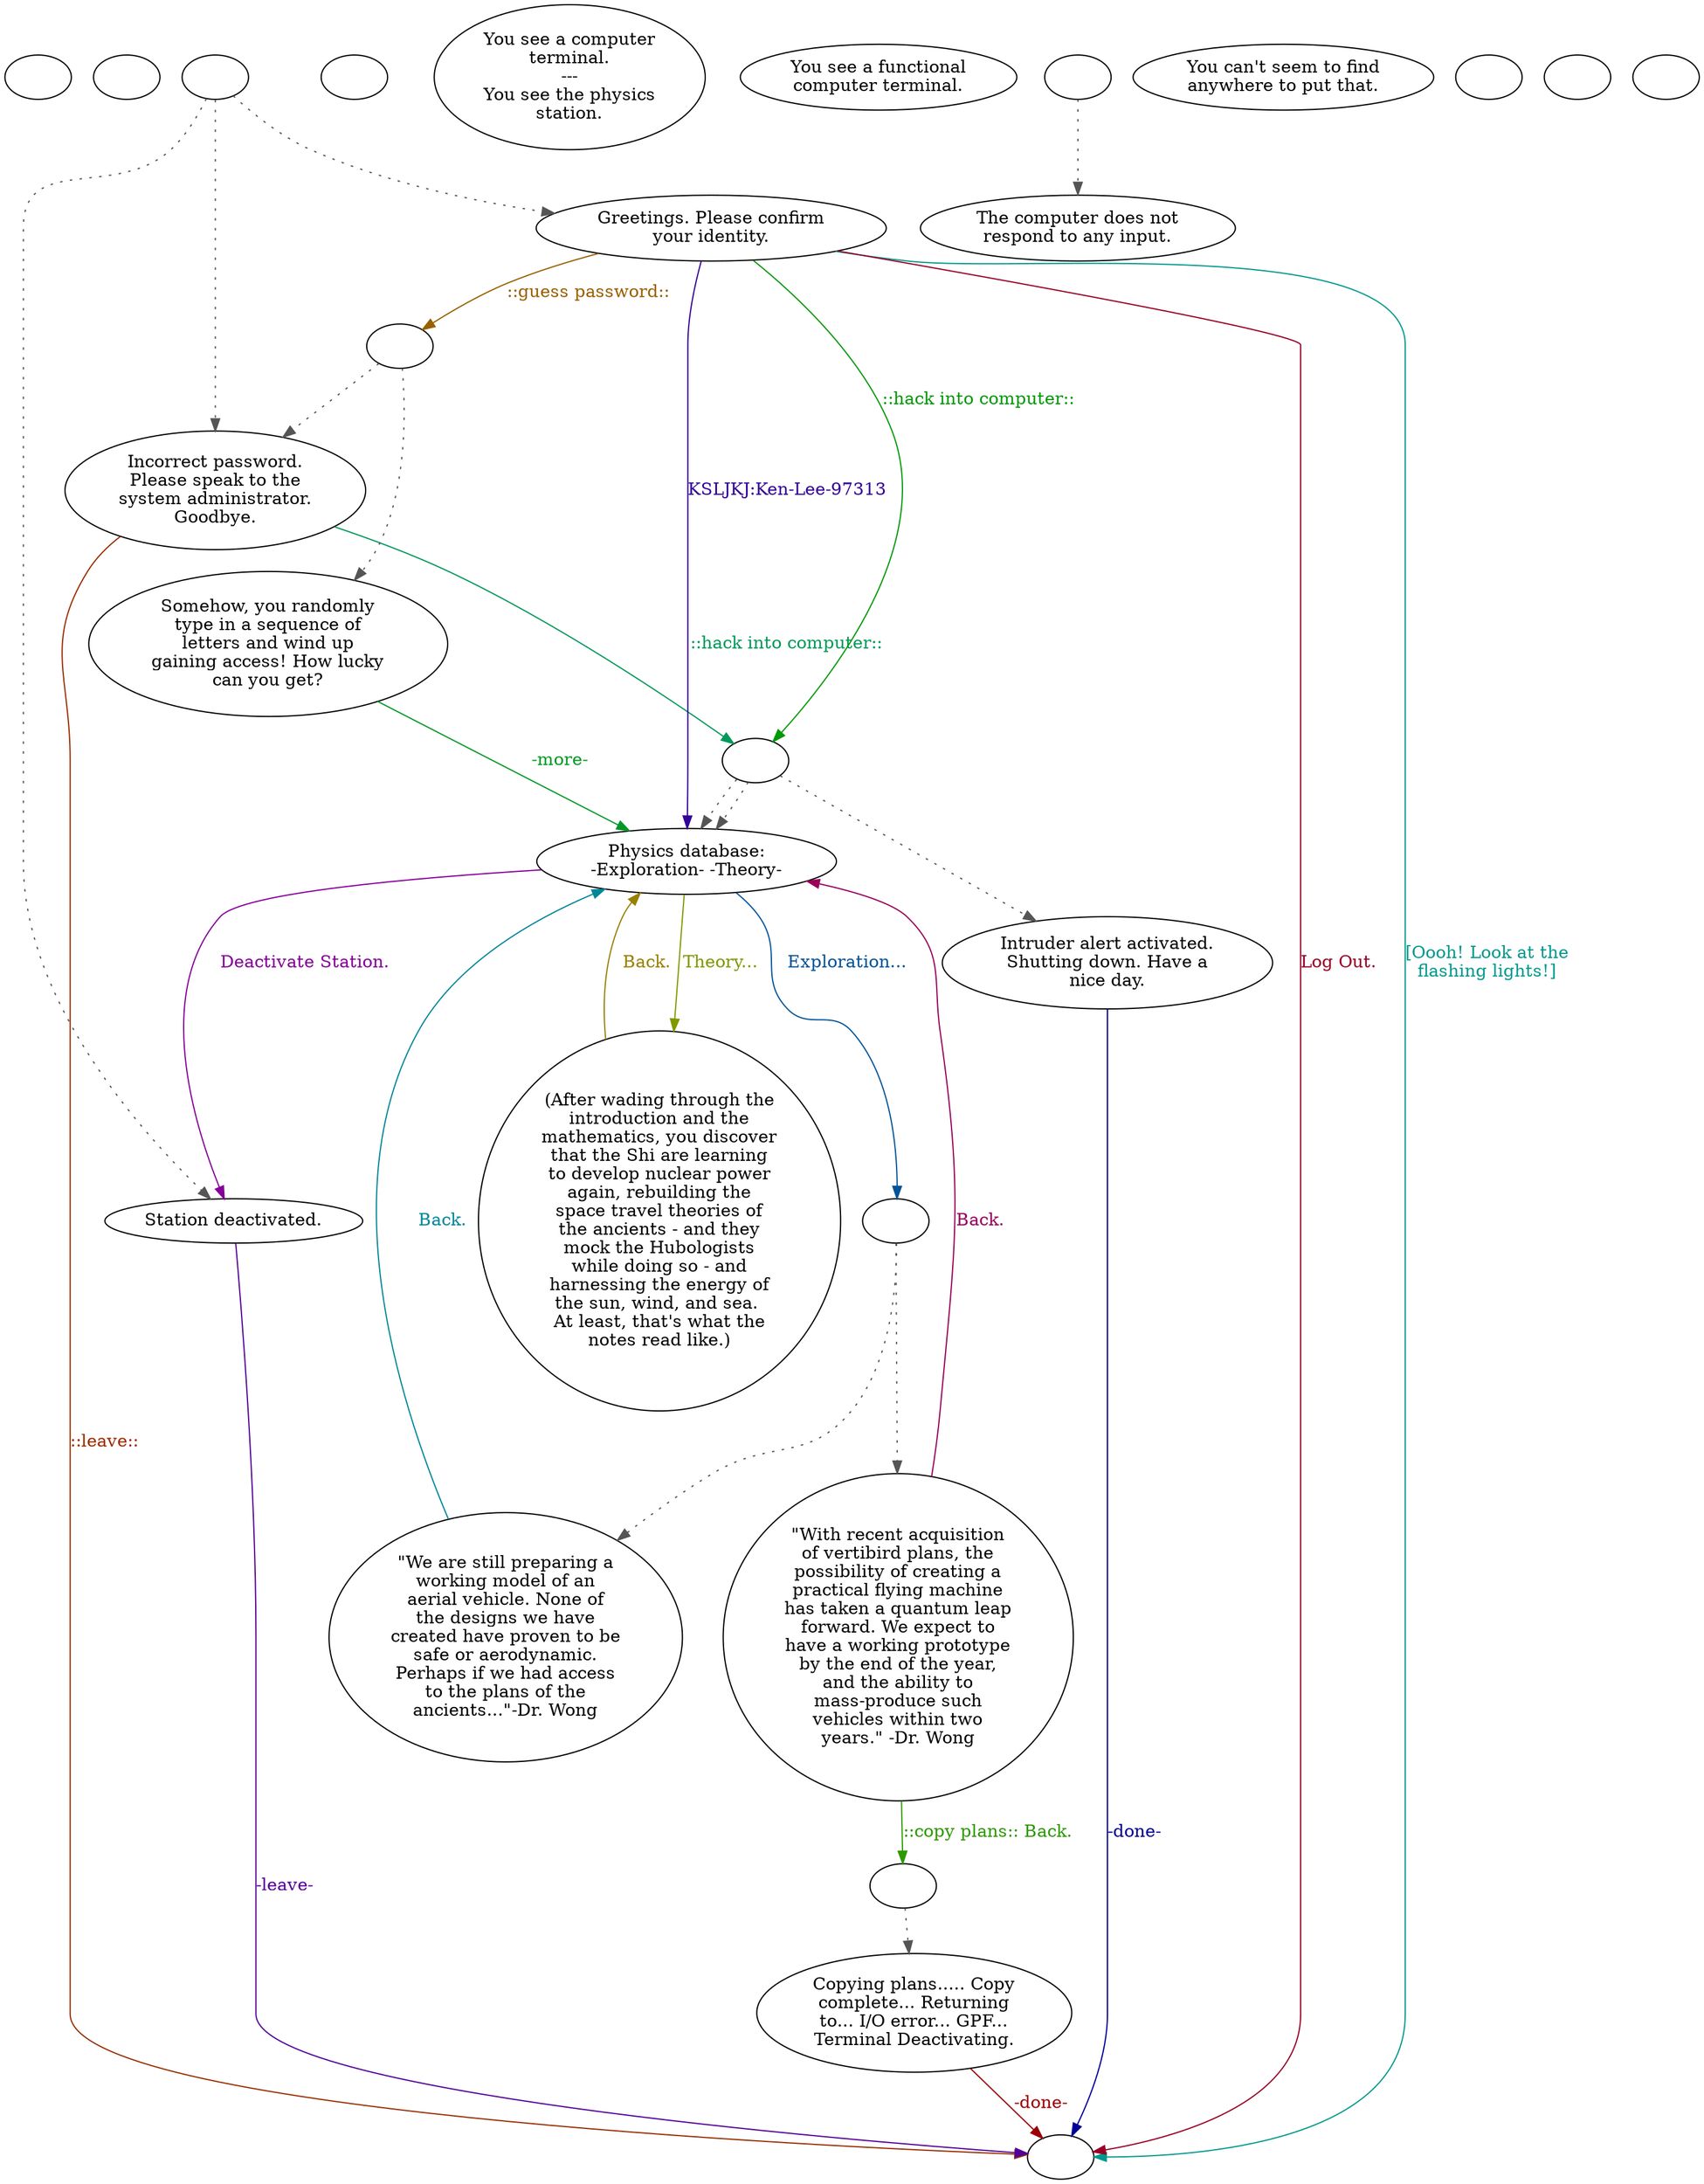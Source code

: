 digraph fsphysta {
  "checkPartyMembersNearDoor" [style=filled       fillcolor="#FFFFFF"       color="#000000"]
  "checkPartyMembersNearDoor" [label=""]
  "start" [style=filled       fillcolor="#FFFFFF"       color="#000000"]
  "start" [label=""]
  "talk_p_proc" [style=filled       fillcolor="#FFFFFF"       color="#000000"]
  "talk_p_proc" -> "Node003" [style=dotted color="#555555"]
  "talk_p_proc" -> "Node008" [style=dotted color="#555555"]
  "talk_p_proc" -> "Node001" [style=dotted color="#555555"]
  "talk_p_proc" [label=""]
  "destroy_p_proc" [style=filled       fillcolor="#FFFFFF"       color="#000000"]
  "destroy_p_proc" [label=""]
  "look_at_p_proc" [style=filled       fillcolor="#FFFFFF"       color="#000000"]
  "look_at_p_proc" [label="You see a computer\nterminal.\n---\nYou see the physics\nstation."]
  "description_p_proc" [style=filled       fillcolor="#FFFFFF"       color="#000000"]
  "description_p_proc" [label="You see a functional\ncomputer terminal."]
  "use_skill_on_p_proc" [style=filled       fillcolor="#FFFFFF"       color="#000000"]
  "use_skill_on_p_proc" -> "use_p_proc" [style=dotted color="#555555"]
  "use_skill_on_p_proc" [label=""]
  "use_obj_on_p_proc" [style=filled       fillcolor="#FFFFFF"       color="#000000"]
  "use_obj_on_p_proc" [label="You can't seem to find\nanywhere to put that."]
  "damage_p_proc" [style=filled       fillcolor="#FFFFFF"       color="#000000"]
  "damage_p_proc" [label=""]
  "map_enter_p_proc" [style=filled       fillcolor="#FFFFFF"       color="#000000"]
  "map_enter_p_proc" [label=""]
  "use_p_proc" [style=filled       fillcolor="#FFFFFF"       color="#000000"]
  "use_p_proc" [label="The computer does not\nrespond to any input."]
  "timed_event_p_proc" [style=filled       fillcolor="#FFFFFF"       color="#000000"]
  "timed_event_p_proc" [label=""]
  "Node999" [style=filled       fillcolor="#FFFFFF"       color="#000000"]
  "Node999" [label=""]
  "Node001" [style=filled       fillcolor="#FFFFFF"       color="#000000"]
  "Node001" [label="Greetings. Please confirm\nyour identity."]
  "Node001" -> "Node999" [label="[Oooh! Look at the\nflashing lights!]" color="#00998D" fontcolor="#00998D"]
  "Node001" -> "NodeGuess" [label="::guess password::" color="#996000" fontcolor="#996000"]
  "Node001" -> "Node002" [label="KSLJKJ:Ken-Lee-97313" color="#330099" fontcolor="#330099"]
  "Node001" -> "NodeHack" [label="::hack into computer::" color="#009907" fontcolor="#009907"]
  "Node001" -> "Node999" [label="Log Out." color="#990026" fontcolor="#990026"]
  "Node002" [style=filled       fillcolor="#FFFFFF"       color="#000000"]
  "Node002" [label="Physics database:\n-Exploration- -Theory-"]
  "Node002" -> "Node56" [label="Exploration..." color="#005399" fontcolor="#005399"]
  "Node002" -> "Node007" [label="Theory..." color="#7F9900" fontcolor="#7F9900"]
  "Node002" -> "Node008" [label="Deactivate Station." color="#860099" fontcolor="#860099"]
  "Node003" [style=filled       fillcolor="#FFFFFF"       color="#000000"]
  "Node003" [label="Incorrect password.\nPlease speak to the\nsystem administrator.\nGoodbye."]
  "Node003" -> "NodeHack" [label="::hack into computer::" color="#00995A" fontcolor="#00995A"]
  "Node003" -> "Node999" [label="::leave::" color="#992D00" fontcolor="#992D00"]
  "Node004" [style=filled       fillcolor="#FFFFFF"       color="#000000"]
  "Node004" [label="Intruder alert activated.\nShutting down. Have a\nnice day."]
  "Node004" -> "Node999" [label="-done-" color="#000099" fontcolor="#000099"]
  "Node005" [style=filled       fillcolor="#FFFFFF"       color="#000000"]
  "Node005" [label="\"With recent acquisition\nof vertibird plans, the\npossibility of creating a\npractical flying machine\nhas taken a quantum leap\nforward. We expect to\nhave a working prototype\nby the end of the year,\nand the ability to\nmass-produce such\nvehicles within two\nyears.\" -Dr. Wong"]
  "Node005" -> "NodePlans" [label="::copy plans:: Back." color="#2C9900" fontcolor="#2C9900"]
  "Node005" -> "Node002" [label="Back." color="#990059" fontcolor="#990059"]
  "Node006" [style=filled       fillcolor="#FFFFFF"       color="#000000"]
  "Node006" [label="\"We are still preparing a\nworking model of an\naerial vehicle. None of\nthe designs we have\ncreated have proven to be\nsafe or aerodynamic.\nPerhaps if we had access\nto the plans of the\nancients...\"-Dr. Wong"]
  "Node006" -> "Node002" [label="Back." color="#008699" fontcolor="#008699"]
  "Node007" [style=filled       fillcolor="#FFFFFF"       color="#000000"]
  "Node007" [label="(After wading through the\nintroduction and the\nmathematics, you discover\nthat the Shi are learning\nto develop nuclear power\nagain, rebuilding the\nspace travel theories of\nthe ancients - and they\nmock the Hubologists\nwhile doing so - and\nharnessing the energy of\nthe sun, wind, and sea. \nAt least, that's what the\nnotes read like.)"]
  "Node007" -> "Node002" [label="Back." color="#998000" fontcolor="#998000"]
  "Node008" [style=filled       fillcolor="#FFFFFF"       color="#000000"]
  "Node008" [label="Station deactivated."]
  "Node008" -> "Node999" [label="-leave-" color="#530099" fontcolor="#530099"]
  "Node009" [style=filled       fillcolor="#FFFFFF"       color="#000000"]
  "Node009" [label="Somehow, you randomly\ntype in a sequence of\nletters and wind up\ngaining access! How lucky\ncan you get?"]
  "Node009" -> "Node002" [label="-more-" color="#009926" fontcolor="#009926"]
  "Node010" [style=filled       fillcolor="#FFFFFF"       color="#000000"]
  "Node010" [label="Copying plans..... Copy\ncomplete... Returning\nto... I/O error... GPF...\nTerminal Deactivating."]
  "Node010" -> "Node999" [label="-done-" color="#990006" fontcolor="#990006"]
  "NodeHack" [style=filled       fillcolor="#FFFFFF"       color="#000000"]
  "NodeHack" -> "Node002" [style=dotted color="#555555"]
  "NodeHack" -> "Node002" [style=dotted color="#555555"]
  "NodeHack" -> "Node004" [style=dotted color="#555555"]
  "NodeHack" [label=""]
  "NodeGuess" [style=filled       fillcolor="#FFFFFF"       color="#000000"]
  "NodeGuess" -> "Node009" [style=dotted color="#555555"]
  "NodeGuess" -> "Node003" [style=dotted color="#555555"]
  "NodeGuess" [label=""]
  "Node56" [style=filled       fillcolor="#FFFFFF"       color="#000000"]
  "Node56" -> "Node005" [style=dotted color="#555555"]
  "Node56" -> "Node006" [style=dotted color="#555555"]
  "Node56" [label=""]
  "NodePlans" [style=filled       fillcolor="#FFFFFF"       color="#000000"]
  "NodePlans" -> "Node010" [style=dotted color="#555555"]
  "NodePlans" [label=""]
}